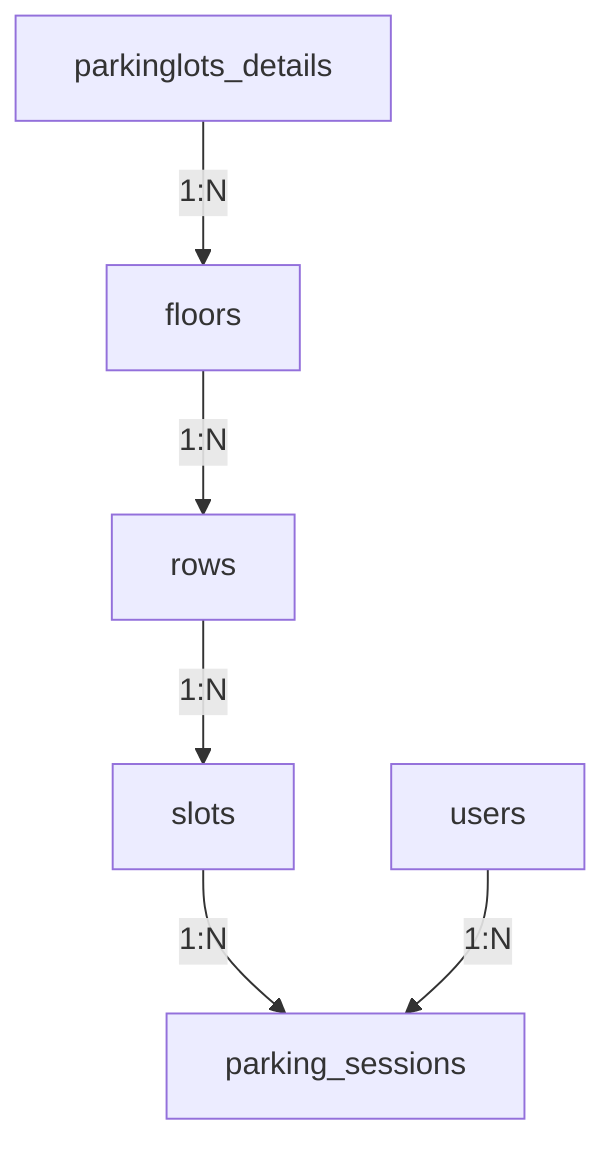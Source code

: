 flowchart TB
    PL["parkinglots_details"] -- 1:N --> F["floors"]
    F -- 1:N --> R["rows"]
    R -- 1:N --> S["slots"]
    S -- 1:N --> PS["parking_sessions"]
    U["users"] -- 1:N --> PS